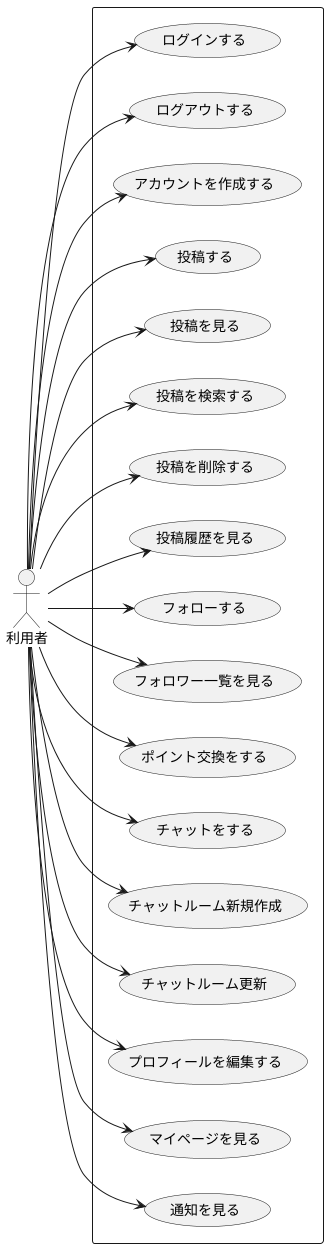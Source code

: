 @startuml usecase_reidai3

left to right direction

actor "利用者" as user


rectangle {
    usecase "ログインする" as login
    usecase "ログアウトする" as logout
    usecase "アカウントを作成する" as create
    usecase "投稿する" as post
    usecase "投稿を見る" as check
    usecase "投稿を検索する" as search
    usecase "投稿を削除する" as delete
    usecase "投稿履歴を見る" as history
    usecase "フォローする" as follow
    usecase "フォロワー一覧を見る" as follower 
    usecase "ポイント交換をする" as point
    usecase "チャットをする" as chat
    usecase "チャットルーム新規作成" as newchat
    usecase "チャットルーム更新" as refchat
    usecase "プロフィールを編集する" as profile
    usecase "マイページを見る" as mypage
    usecase "通知を見る" as alert
}

user --> login
user --> logout
user --> create
user --> post
user --> check
user --> search
user --> delete
user --> history
user --> follow
user --> follower
user --> point
user --> profile
user --> mypage
user --> chat
user --> newchat
user --> refchat
user --> alert

@enduml